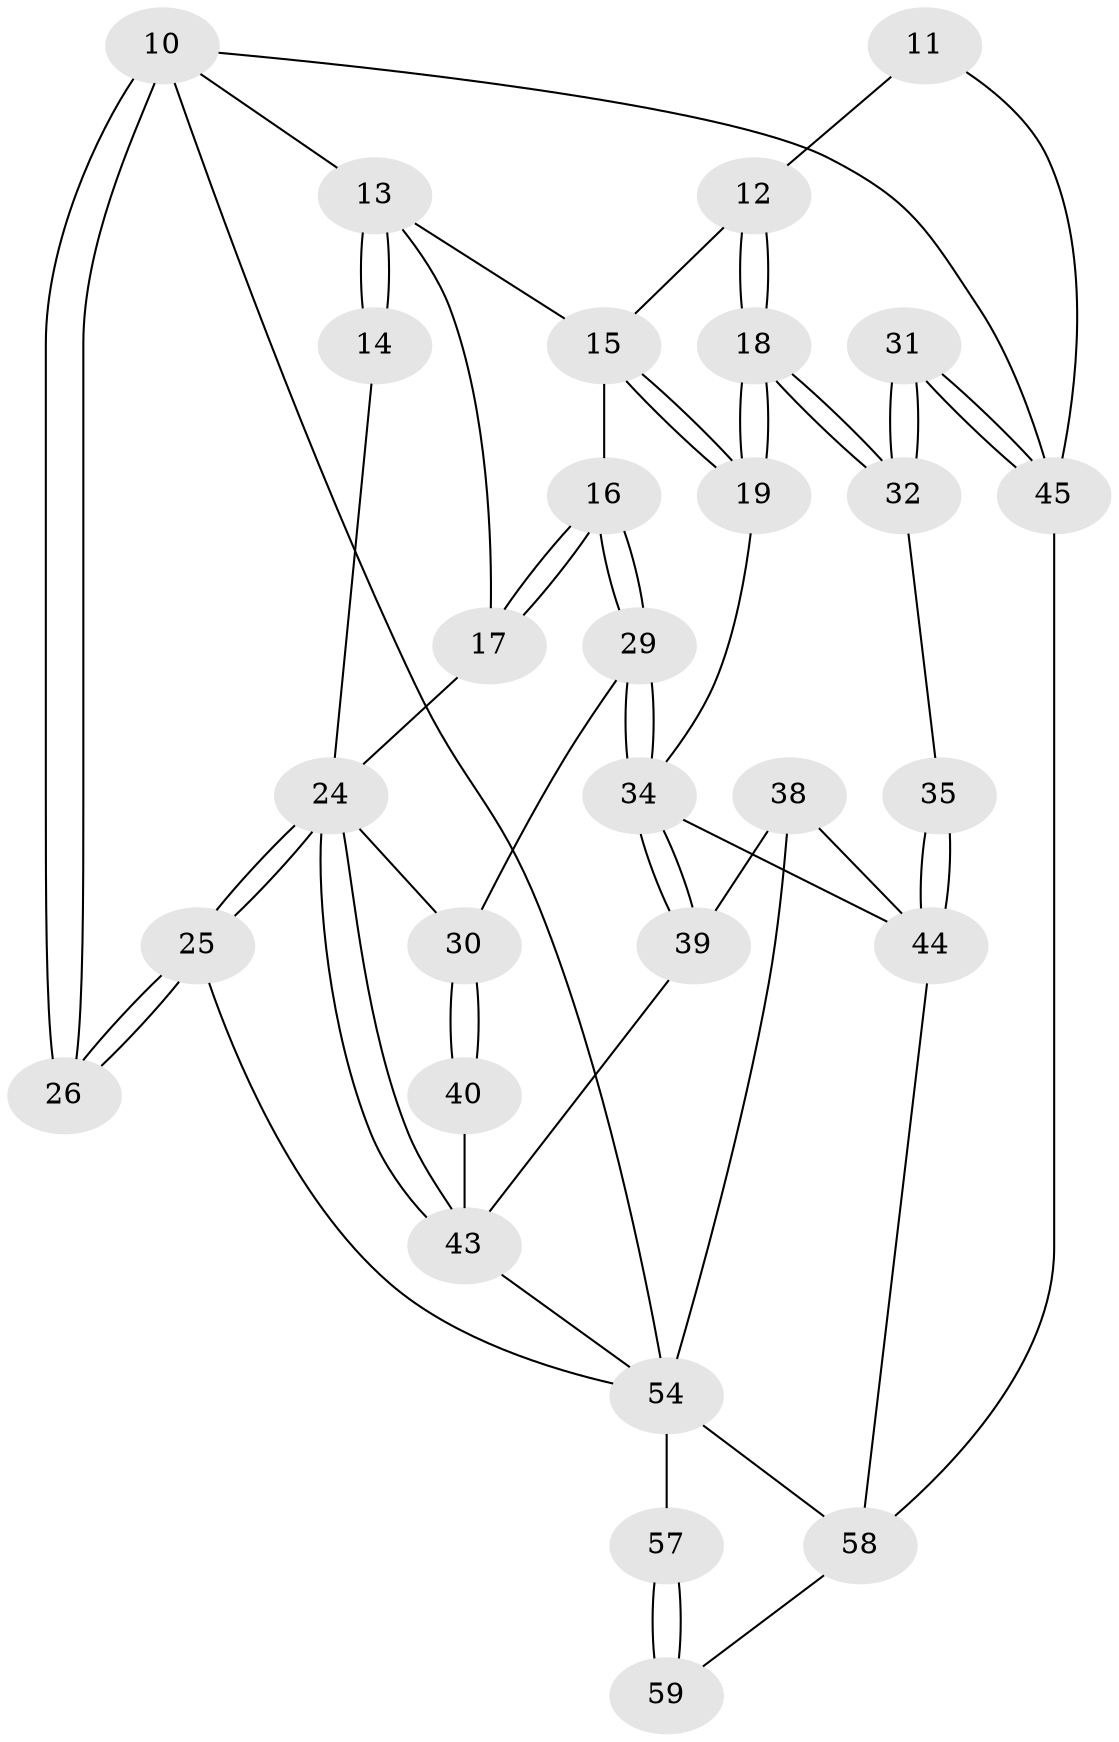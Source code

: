// original degree distribution, {3: 0.03389830508474576, 4: 0.2711864406779661, 6: 0.22033898305084745, 5: 0.4745762711864407}
// Generated by graph-tools (version 1.1) at 2025/02/03/09/25 05:02:14]
// undirected, 29 vertices, 64 edges
graph export_dot {
graph [start="1"]
  node [color=gray90,style=filled];
  10 [pos="+0+0.24788079489186157",super="+8"];
  11 [pos="+0.9234467043877337+0.20573251526234504",super="+5"];
  12 [pos="+0.7530531130669039+0.2443391855017347",super="+4"];
  13 [pos="+0.3407723414025076+0.0666874474795167",super="+9"];
  14 [pos="+0.15752416254577964+0.23959463400379877"];
  15 [pos="+0.4961370007821173+0.30984655597667815",super="+3"];
  16 [pos="+0.4082232944206461+0.35238857340557306"];
  17 [pos="+0.3635885680347583+0.289897473139537"];
  18 [pos="+0.7445790600369134+0.27976756144246573"];
  19 [pos="+0.5923616841190922+0.347440689913604"];
  24 [pos="+0+0.5915799088861069",super="+23+21"];
  25 [pos="+0+0.5910954259664785"];
  26 [pos="+0+0.28978754218474456"];
  29 [pos="+0.3948968295869072+0.41872862542004885"];
  30 [pos="+0.26919180312749813+0.41313988322112705",super="+28"];
  31 [pos="+1+0.5255460876960982"];
  32 [pos="+0.7724106204882355+0.36564329557934905"];
  34 [pos="+0.41907318284507833+0.4682459245501971",super="+33"];
  35 [pos="+0.7313910585859281+0.5387117328348846"];
  38 [pos="+0.5266016859986041+0.5710037116338721"];
  39 [pos="+0.4238325562934484+0.5333581314350109"];
  40 [pos="+0.2505484155407816+0.5005117800363094"];
  43 [pos="+0.177831644164797+0.6884494125498525",super="+42+41"];
  44 [pos="+0.726457271611924+0.5780062966881816",super="+37+36"];
  45 [pos="+1+0.6916873836312247",super="+6+20"];
  54 [pos="+0.2654928195527243+0.8156312041225653",super="+53+51"];
  57 [pos="+0+1",super="+56+55"];
  58 [pos="+0.7689823398319695+1",super="+50+46"];
  59 [pos="+0.4546434881851576+1"];
  10 -- 26 [weight=2];
  10 -- 26;
  10 -- 45;
  10 -- 54;
  10 -- 13;
  11 -- 12 [weight=2];
  11 -- 45 [weight=2];
  12 -- 18;
  12 -- 18;
  12 -- 15;
  13 -- 14 [weight=2];
  13 -- 14;
  13 -- 17;
  13 -- 15;
  14 -- 24;
  15 -- 16;
  15 -- 19;
  15 -- 19;
  16 -- 17;
  16 -- 17;
  16 -- 29;
  16 -- 29;
  17 -- 24;
  18 -- 19;
  18 -- 19;
  18 -- 32;
  18 -- 32;
  19 -- 34;
  24 -- 25;
  24 -- 25;
  24 -- 43;
  24 -- 43;
  24 -- 30 [weight=2];
  25 -- 26;
  25 -- 26;
  25 -- 54;
  29 -- 30;
  29 -- 34;
  29 -- 34;
  30 -- 40 [weight=2];
  30 -- 40;
  31 -- 32;
  31 -- 32;
  31 -- 45 [weight=2];
  31 -- 45;
  32 -- 35;
  34 -- 39;
  34 -- 39;
  34 -- 44;
  35 -- 44 [weight=2];
  35 -- 44;
  38 -- 39;
  38 -- 44;
  38 -- 54;
  39 -- 43;
  40 -- 43;
  43 -- 54 [weight=2];
  44 -- 58;
  45 -- 58 [weight=2];
  54 -- 57 [weight=3];
  54 -- 58 [weight=2];
  57 -- 59 [weight=2];
  57 -- 59;
  58 -- 59;
}

